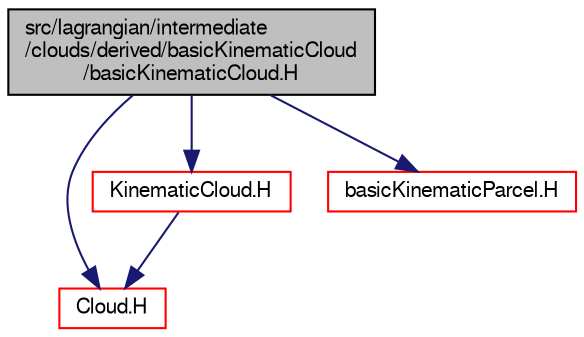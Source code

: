 digraph "src/lagrangian/intermediate/clouds/derived/basicKinematicCloud/basicKinematicCloud.H"
{
  bgcolor="transparent";
  edge [fontname="FreeSans",fontsize="10",labelfontname="FreeSans",labelfontsize="10"];
  node [fontname="FreeSans",fontsize="10",shape=record];
  Node0 [label="src/lagrangian/intermediate\l/clouds/derived/basicKinematicCloud\l/basicKinematicCloud.H",height=0.2,width=0.4,color="black", fillcolor="grey75", style="filled", fontcolor="black"];
  Node0 -> Node1 [color="midnightblue",fontsize="10",style="solid",fontname="FreeSans"];
  Node1 [label="Cloud.H",height=0.2,width=0.4,color="red",URL="$a04847.html"];
  Node0 -> Node223 [color="midnightblue",fontsize="10",style="solid",fontname="FreeSans"];
  Node223 [label="KinematicCloud.H",height=0.2,width=0.4,color="red",URL="$a05201.html"];
  Node223 -> Node1 [color="midnightblue",fontsize="10",style="solid",fontname="FreeSans"];
  Node0 -> Node393 [color="midnightblue",fontsize="10",style="solid",fontname="FreeSans"];
  Node393 [label="basicKinematicParcel.H",height=0.2,width=0.4,color="red",URL="$a05288.html"];
}

